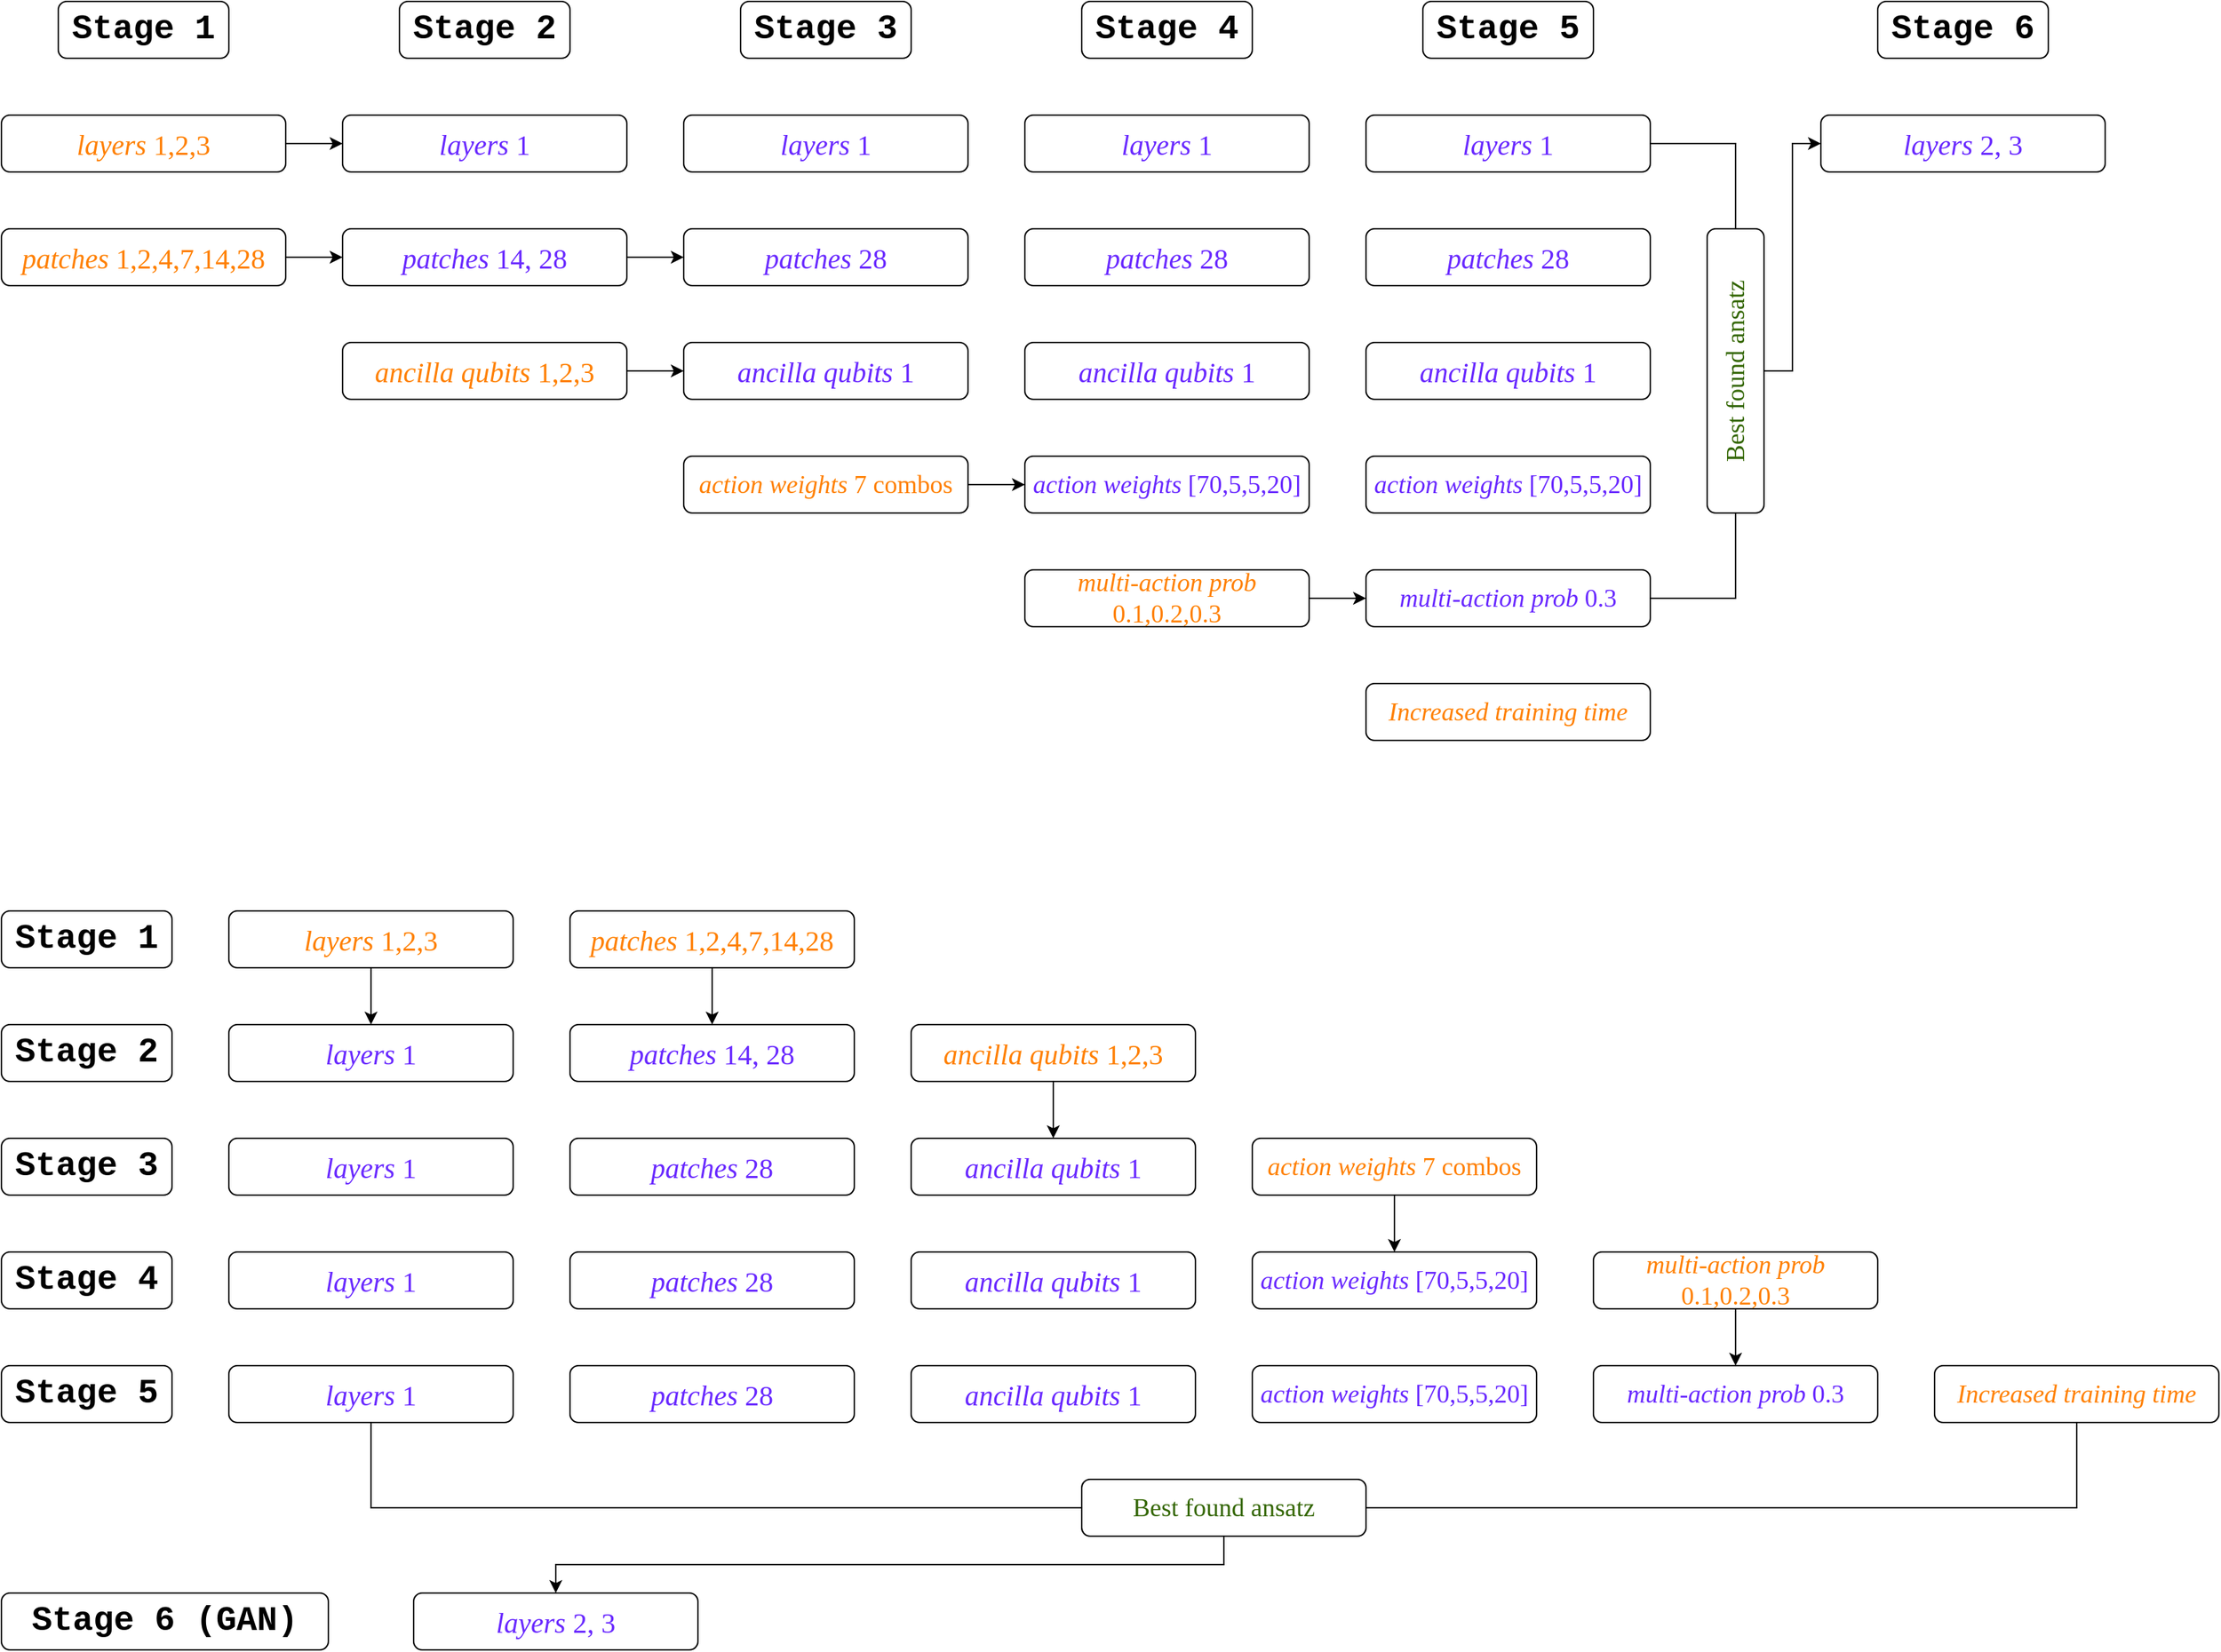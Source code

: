 <mxfile version="24.4.6" type="github">
  <diagram id="C5RBs43oDa-KdzZeNtuy" name="Page-1">
    <mxGraphModel dx="2575" dy="1406" grid="1" gridSize="10" guides="1" tooltips="1" connect="1" arrows="1" fold="1" page="1" pageScale="1" pageWidth="827" pageHeight="1169" math="0" shadow="0">
      <root>
        <mxCell id="WIyWlLk6GJQsqaUBKTNV-0" />
        <mxCell id="WIyWlLk6GJQsqaUBKTNV-1" parent="WIyWlLk6GJQsqaUBKTNV-0" />
        <mxCell id="HijYN62Fm5v3ZXcLR0Zq-0" value="&lt;font style=&quot;font-size: 24px;&quot; face=&quot;Courier New&quot;&gt;&lt;b&gt;Stage 1&lt;/b&gt;&lt;/font&gt;" style="rounded=1;whiteSpace=wrap;html=1;" vertex="1" parent="WIyWlLk6GJQsqaUBKTNV-1">
          <mxGeometry x="80" y="40" width="120" height="40" as="geometry" />
        </mxCell>
        <mxCell id="HijYN62Fm5v3ZXcLR0Zq-1" value="&lt;font style=&quot;font-size: 24px;&quot; face=&quot;Courier New&quot;&gt;&lt;b&gt;Stage 2&lt;/b&gt;&lt;/font&gt;" style="rounded=1;whiteSpace=wrap;html=1;" vertex="1" parent="WIyWlLk6GJQsqaUBKTNV-1">
          <mxGeometry x="320" y="40" width="120" height="40" as="geometry" />
        </mxCell>
        <mxCell id="HijYN62Fm5v3ZXcLR0Zq-35" style="edgeStyle=orthogonalEdgeStyle;rounded=0;orthogonalLoop=1;jettySize=auto;html=1;entryX=0;entryY=0.5;entryDx=0;entryDy=0;" edge="1" parent="WIyWlLk6GJQsqaUBKTNV-1" source="HijYN62Fm5v3ZXcLR0Zq-2" target="HijYN62Fm5v3ZXcLR0Zq-9">
          <mxGeometry relative="1" as="geometry" />
        </mxCell>
        <mxCell id="HijYN62Fm5v3ZXcLR0Zq-2" value="&lt;font face=&quot;Georgia&quot; color=&quot;#ff8000&quot; style=&quot;font-size: 20px;&quot;&gt;&lt;i style=&quot;&quot;&gt;layers&lt;/i&gt; 1,2,3&lt;/font&gt;" style="rounded=1;whiteSpace=wrap;html=1;strokeColor=#000000;fillColor=none;" vertex="1" parent="WIyWlLk6GJQsqaUBKTNV-1">
          <mxGeometry x="40" y="120" width="200" height="40" as="geometry" />
        </mxCell>
        <mxCell id="HijYN62Fm5v3ZXcLR0Zq-36" style="edgeStyle=orthogonalEdgeStyle;rounded=0;orthogonalLoop=1;jettySize=auto;html=1;entryX=0;entryY=0.5;entryDx=0;entryDy=0;" edge="1" parent="WIyWlLk6GJQsqaUBKTNV-1" source="HijYN62Fm5v3ZXcLR0Zq-7" target="HijYN62Fm5v3ZXcLR0Zq-10">
          <mxGeometry relative="1" as="geometry" />
        </mxCell>
        <mxCell id="HijYN62Fm5v3ZXcLR0Zq-7" value="&lt;font face=&quot;Georgia&quot; color=&quot;#ff8000&quot;&gt;&lt;span style=&quot;font-size: 20px;&quot;&gt;&lt;i&gt;patches &lt;/i&gt;1,2,4,7,14,28&lt;/span&gt;&lt;/font&gt;" style="rounded=1;whiteSpace=wrap;html=1;strokeColor=#000000;fillColor=none;" vertex="1" parent="WIyWlLk6GJQsqaUBKTNV-1">
          <mxGeometry x="40" y="200" width="200" height="40" as="geometry" />
        </mxCell>
        <mxCell id="HijYN62Fm5v3ZXcLR0Zq-9" value="&lt;font color=&quot;#6929ff&quot; face=&quot;Georgia&quot; style=&quot;font-size: 20px;&quot;&gt;&lt;i style=&quot;&quot;&gt;layers&lt;/i&gt; 1&lt;/font&gt;" style="rounded=1;whiteSpace=wrap;html=1;strokeColor=#000000;fillColor=none;" vertex="1" parent="WIyWlLk6GJQsqaUBKTNV-1">
          <mxGeometry x="280" y="120" width="200" height="40" as="geometry" />
        </mxCell>
        <mxCell id="HijYN62Fm5v3ZXcLR0Zq-37" style="edgeStyle=orthogonalEdgeStyle;rounded=0;orthogonalLoop=1;jettySize=auto;html=1;entryX=0;entryY=0.5;entryDx=0;entryDy=0;" edge="1" parent="WIyWlLk6GJQsqaUBKTNV-1" source="HijYN62Fm5v3ZXcLR0Zq-10" target="HijYN62Fm5v3ZXcLR0Zq-19">
          <mxGeometry relative="1" as="geometry" />
        </mxCell>
        <mxCell id="HijYN62Fm5v3ZXcLR0Zq-10" value="&lt;i style=&quot;color: rgb(105, 41, 255); font-family: Georgia; font-size: 20px;&quot;&gt;patches&lt;/i&gt;&lt;span style=&quot;color: rgb(105, 41, 255); font-family: Georgia; font-size: 20px;&quot;&gt;&amp;nbsp;14, 28&lt;/span&gt;" style="rounded=1;whiteSpace=wrap;html=1;strokeColor=#000000;fillColor=none;" vertex="1" parent="WIyWlLk6GJQsqaUBKTNV-1">
          <mxGeometry x="280" y="200" width="200" height="40" as="geometry" />
        </mxCell>
        <mxCell id="HijYN62Fm5v3ZXcLR0Zq-13" value="&lt;font color=&quot;#6929ff&quot; face=&quot;Georgia&quot; style=&quot;font-size: 20px;&quot;&gt;&lt;i style=&quot;&quot;&gt;layers&lt;/i&gt; 1&lt;/font&gt;" style="rounded=1;whiteSpace=wrap;html=1;strokeColor=#000000;fillColor=none;" vertex="1" parent="WIyWlLk6GJQsqaUBKTNV-1">
          <mxGeometry x="520" y="120" width="200" height="40" as="geometry" />
        </mxCell>
        <mxCell id="HijYN62Fm5v3ZXcLR0Zq-14" value="&lt;font color=&quot;#6929ff&quot; face=&quot;Georgia&quot; style=&quot;font-size: 20px;&quot;&gt;&lt;i style=&quot;&quot;&gt;layers&lt;/i&gt; 1&lt;/font&gt;" style="rounded=1;whiteSpace=wrap;html=1;strokeColor=#000000;fillColor=none;" vertex="1" parent="WIyWlLk6GJQsqaUBKTNV-1">
          <mxGeometry x="760" y="120" width="200" height="40" as="geometry" />
        </mxCell>
        <mxCell id="HijYN62Fm5v3ZXcLR0Zq-15" value="&lt;font style=&quot;font-size: 24px;&quot; face=&quot;Courier New&quot;&gt;&lt;b&gt;Stage 3&lt;/b&gt;&lt;/font&gt;" style="rounded=1;whiteSpace=wrap;html=1;" vertex="1" parent="WIyWlLk6GJQsqaUBKTNV-1">
          <mxGeometry x="560" y="40" width="120" height="40" as="geometry" />
        </mxCell>
        <mxCell id="HijYN62Fm5v3ZXcLR0Zq-16" value="&lt;font style=&quot;font-size: 24px;&quot; face=&quot;Courier New&quot;&gt;&lt;b&gt;Stage 4&lt;/b&gt;&lt;/font&gt;" style="rounded=1;whiteSpace=wrap;html=1;" vertex="1" parent="WIyWlLk6GJQsqaUBKTNV-1">
          <mxGeometry x="800" y="40" width="120" height="40" as="geometry" />
        </mxCell>
        <mxCell id="HijYN62Fm5v3ZXcLR0Zq-17" value="&lt;font style=&quot;font-size: 24px;&quot; face=&quot;Courier New&quot;&gt;&lt;b&gt;Stage 5&lt;/b&gt;&lt;/font&gt;" style="rounded=1;whiteSpace=wrap;html=1;" vertex="1" parent="WIyWlLk6GJQsqaUBKTNV-1">
          <mxGeometry x="1040" y="40" width="120" height="40" as="geometry" />
        </mxCell>
        <mxCell id="HijYN62Fm5v3ZXcLR0Zq-18" value="&lt;font color=&quot;#6929ff&quot; face=&quot;Georgia&quot; style=&quot;font-size: 20px;&quot;&gt;&lt;i style=&quot;&quot;&gt;layers&lt;/i&gt; 1&lt;/font&gt;" style="rounded=1;whiteSpace=wrap;html=1;strokeColor=#000000;fillColor=none;" vertex="1" parent="WIyWlLk6GJQsqaUBKTNV-1">
          <mxGeometry x="1000" y="120" width="200" height="40" as="geometry" />
        </mxCell>
        <mxCell id="HijYN62Fm5v3ZXcLR0Zq-19" value="&lt;i style=&quot;color: rgb(105, 41, 255); font-family: Georgia; font-size: 20px;&quot;&gt;patches&lt;/i&gt;&lt;span style=&quot;color: rgb(105, 41, 255); font-family: Georgia; font-size: 20px;&quot;&gt;&amp;nbsp;28&lt;/span&gt;" style="rounded=1;whiteSpace=wrap;html=1;strokeColor=#000000;fillColor=none;" vertex="1" parent="WIyWlLk6GJQsqaUBKTNV-1">
          <mxGeometry x="520" y="200" width="200" height="40" as="geometry" />
        </mxCell>
        <mxCell id="HijYN62Fm5v3ZXcLR0Zq-20" value="&lt;i style=&quot;color: rgb(105, 41, 255); font-family: Georgia; font-size: 20px;&quot;&gt;patches&lt;/i&gt;&lt;span style=&quot;color: rgb(105, 41, 255); font-family: Georgia; font-size: 20px;&quot;&gt;&amp;nbsp;28&lt;/span&gt;" style="rounded=1;whiteSpace=wrap;html=1;strokeColor=#000000;fillColor=none;" vertex="1" parent="WIyWlLk6GJQsqaUBKTNV-1">
          <mxGeometry x="760" y="200" width="200" height="40" as="geometry" />
        </mxCell>
        <mxCell id="HijYN62Fm5v3ZXcLR0Zq-21" value="&lt;i style=&quot;color: rgb(105, 41, 255); font-family: Georgia; font-size: 20px;&quot;&gt;patches&lt;/i&gt;&lt;span style=&quot;color: rgb(105, 41, 255); font-family: Georgia; font-size: 20px;&quot;&gt;&amp;nbsp;28&lt;/span&gt;" style="rounded=1;whiteSpace=wrap;html=1;strokeColor=#000000;fillColor=none;" vertex="1" parent="WIyWlLk6GJQsqaUBKTNV-1">
          <mxGeometry x="1000" y="200" width="200" height="40" as="geometry" />
        </mxCell>
        <mxCell id="HijYN62Fm5v3ZXcLR0Zq-38" style="edgeStyle=orthogonalEdgeStyle;rounded=0;orthogonalLoop=1;jettySize=auto;html=1;entryX=0;entryY=0.5;entryDx=0;entryDy=0;" edge="1" parent="WIyWlLk6GJQsqaUBKTNV-1" source="HijYN62Fm5v3ZXcLR0Zq-23" target="HijYN62Fm5v3ZXcLR0Zq-25">
          <mxGeometry relative="1" as="geometry" />
        </mxCell>
        <mxCell id="HijYN62Fm5v3ZXcLR0Zq-23" value="&lt;font face=&quot;Georgia&quot; color=&quot;#ff8000&quot; style=&quot;font-size: 20px;&quot;&gt;&lt;i style=&quot;&quot;&gt;ancilla&lt;/i&gt;&amp;nbsp;&lt;i&gt;qubits&lt;/i&gt; 1,2,3&lt;/font&gt;" style="rounded=1;whiteSpace=wrap;html=1;strokeColor=#000000;fillColor=none;" vertex="1" parent="WIyWlLk6GJQsqaUBKTNV-1">
          <mxGeometry x="280" y="280" width="200" height="40" as="geometry" />
        </mxCell>
        <mxCell id="HijYN62Fm5v3ZXcLR0Zq-25" value="&lt;font color=&quot;#6929ff&quot; face=&quot;Georgia&quot; style=&quot;font-size: 20px;&quot;&gt;&lt;i style=&quot;&quot;&gt;ancilla qubits&lt;/i&gt; 1&lt;/font&gt;" style="rounded=1;whiteSpace=wrap;html=1;strokeColor=#000000;fillColor=none;" vertex="1" parent="WIyWlLk6GJQsqaUBKTNV-1">
          <mxGeometry x="520" y="280" width="200" height="40" as="geometry" />
        </mxCell>
        <mxCell id="HijYN62Fm5v3ZXcLR0Zq-26" value="&lt;font color=&quot;#6929ff&quot; face=&quot;Georgia&quot; style=&quot;font-size: 20px;&quot;&gt;&lt;i style=&quot;&quot;&gt;ancilla qubits&lt;/i&gt; 1&lt;/font&gt;" style="rounded=1;whiteSpace=wrap;html=1;strokeColor=#000000;fillColor=none;" vertex="1" parent="WIyWlLk6GJQsqaUBKTNV-1">
          <mxGeometry x="1000" y="280" width="200" height="40" as="geometry" />
        </mxCell>
        <mxCell id="HijYN62Fm5v3ZXcLR0Zq-27" value="&lt;font color=&quot;#6929ff&quot; face=&quot;Georgia&quot; style=&quot;font-size: 20px;&quot;&gt;&lt;i style=&quot;&quot;&gt;ancilla qubits&lt;/i&gt; 1&lt;/font&gt;" style="rounded=1;whiteSpace=wrap;html=1;strokeColor=#000000;fillColor=none;" vertex="1" parent="WIyWlLk6GJQsqaUBKTNV-1">
          <mxGeometry x="760" y="280" width="200" height="40" as="geometry" />
        </mxCell>
        <mxCell id="HijYN62Fm5v3ZXcLR0Zq-39" style="edgeStyle=orthogonalEdgeStyle;rounded=0;orthogonalLoop=1;jettySize=auto;html=1;exitX=1;exitY=0.5;exitDx=0;exitDy=0;entryX=0;entryY=0.5;entryDx=0;entryDy=0;" edge="1" parent="WIyWlLk6GJQsqaUBKTNV-1" source="HijYN62Fm5v3ZXcLR0Zq-28" target="HijYN62Fm5v3ZXcLR0Zq-29">
          <mxGeometry relative="1" as="geometry" />
        </mxCell>
        <mxCell id="HijYN62Fm5v3ZXcLR0Zq-28" value="&lt;font face=&quot;Georgia&quot; color=&quot;#ff8000&quot; style=&quot;font-size: 18px;&quot;&gt;&lt;i style=&quot;&quot;&gt;action weights &lt;/i&gt;7 combos&lt;/font&gt;" style="rounded=1;whiteSpace=wrap;html=1;strokeColor=#000000;fillColor=none;" vertex="1" parent="WIyWlLk6GJQsqaUBKTNV-1">
          <mxGeometry x="520" y="360" width="200" height="40" as="geometry" />
        </mxCell>
        <mxCell id="HijYN62Fm5v3ZXcLR0Zq-29" value="&lt;font style=&quot;font-size: 18px;&quot;&gt;&lt;font face=&quot;Georgia&quot; color=&quot;#6929ff&quot;&gt;&lt;i style=&quot;&quot;&gt;action weights &lt;/i&gt;[70,5,5,20&lt;/font&gt;&lt;span style=&quot;color: rgb(105, 41, 255); font-family: Georgia; background-color: initial;&quot;&gt;]&lt;/span&gt;&lt;/font&gt;" style="rounded=1;whiteSpace=wrap;html=1;strokeColor=#000000;fillColor=none;" vertex="1" parent="WIyWlLk6GJQsqaUBKTNV-1">
          <mxGeometry x="760" y="360" width="200" height="40" as="geometry" />
        </mxCell>
        <mxCell id="HijYN62Fm5v3ZXcLR0Zq-30" value="&lt;font style=&quot;font-size: 18px;&quot;&gt;&lt;font face=&quot;Georgia&quot; color=&quot;#6929ff&quot;&gt;&lt;i style=&quot;&quot;&gt;action weights &lt;/i&gt;[70,5,5,20&lt;/font&gt;&lt;span style=&quot;color: rgb(105, 41, 255); font-family: Georgia; background-color: initial;&quot;&gt;]&lt;/span&gt;&lt;/font&gt;" style="rounded=1;whiteSpace=wrap;html=1;strokeColor=#000000;fillColor=none;" vertex="1" parent="WIyWlLk6GJQsqaUBKTNV-1">
          <mxGeometry x="1000" y="360" width="200" height="40" as="geometry" />
        </mxCell>
        <mxCell id="HijYN62Fm5v3ZXcLR0Zq-40" style="edgeStyle=orthogonalEdgeStyle;rounded=0;orthogonalLoop=1;jettySize=auto;html=1;exitX=1;exitY=0.5;exitDx=0;exitDy=0;" edge="1" parent="WIyWlLk6GJQsqaUBKTNV-1" source="HijYN62Fm5v3ZXcLR0Zq-31" target="HijYN62Fm5v3ZXcLR0Zq-33">
          <mxGeometry relative="1" as="geometry" />
        </mxCell>
        <mxCell id="HijYN62Fm5v3ZXcLR0Zq-31" value="&lt;font face=&quot;Georgia&quot; color=&quot;#ff8000&quot;&gt;&lt;span style=&quot;font-size: 18px;&quot;&gt;&lt;i&gt;multi-action prob &lt;/i&gt;0.1,0.2,0.3&lt;/span&gt;&lt;/font&gt;" style="rounded=1;whiteSpace=wrap;html=1;strokeColor=#000000;fillColor=none;" vertex="1" parent="WIyWlLk6GJQsqaUBKTNV-1">
          <mxGeometry x="760" y="440" width="200" height="40" as="geometry" />
        </mxCell>
        <mxCell id="HijYN62Fm5v3ZXcLR0Zq-33" value="&lt;font face=&quot;Georgia&quot; color=&quot;#6929ff&quot;&gt;&lt;span style=&quot;font-size: 18px;&quot;&gt;&lt;i&gt;multi-action prob &lt;/i&gt;0.3&lt;/span&gt;&lt;/font&gt;" style="rounded=1;whiteSpace=wrap;html=1;strokeColor=#000000;fillColor=none;" vertex="1" parent="WIyWlLk6GJQsqaUBKTNV-1">
          <mxGeometry x="1000" y="440" width="200" height="40" as="geometry" />
        </mxCell>
        <mxCell id="HijYN62Fm5v3ZXcLR0Zq-34" value="&lt;font face=&quot;Georgia&quot; color=&quot;#ff8000&quot;&gt;&lt;span style=&quot;font-size: 18px;&quot;&gt;&lt;i&gt;Increased training time&lt;/i&gt;&lt;/span&gt;&lt;/font&gt;" style="rounded=1;whiteSpace=wrap;html=1;strokeColor=#000000;fillColor=none;" vertex="1" parent="WIyWlLk6GJQsqaUBKTNV-1">
          <mxGeometry x="1000" y="520" width="200" height="40" as="geometry" />
        </mxCell>
        <mxCell id="HijYN62Fm5v3ZXcLR0Zq-41" value="&lt;font style=&quot;font-size: 24px;&quot; face=&quot;Courier New&quot;&gt;&lt;b&gt;Stage 6&lt;/b&gt;&lt;/font&gt;" style="rounded=1;whiteSpace=wrap;html=1;" vertex="1" parent="WIyWlLk6GJQsqaUBKTNV-1">
          <mxGeometry x="1360" y="40" width="120" height="40" as="geometry" />
        </mxCell>
        <mxCell id="HijYN62Fm5v3ZXcLR0Zq-47" style="edgeStyle=orthogonalEdgeStyle;rounded=0;orthogonalLoop=1;jettySize=auto;html=1;entryX=0;entryY=0.5;entryDx=0;entryDy=0;" edge="1" parent="WIyWlLk6GJQsqaUBKTNV-1" source="HijYN62Fm5v3ZXcLR0Zq-42" target="HijYN62Fm5v3ZXcLR0Zq-48">
          <mxGeometry relative="1" as="geometry">
            <mxPoint x="1340" y="230" as="targetPoint" />
          </mxGeometry>
        </mxCell>
        <mxCell id="HijYN62Fm5v3ZXcLR0Zq-42" value="&lt;font color=&quot;#336600&quot; style=&quot;font-size: 18px;&quot; face=&quot;Georgia&quot;&gt;Best found ansatz&lt;/font&gt;" style="rounded=1;whiteSpace=wrap;html=1;rotation=-90;" vertex="1" parent="WIyWlLk6GJQsqaUBKTNV-1">
          <mxGeometry x="1160" y="280" width="200" height="40" as="geometry" />
        </mxCell>
        <mxCell id="HijYN62Fm5v3ZXcLR0Zq-45" value="" style="endArrow=none;html=1;rounded=0;exitX=1;exitY=0.5;exitDx=0;exitDy=0;entryX=1;entryY=0.5;entryDx=0;entryDy=0;" edge="1" parent="WIyWlLk6GJQsqaUBKTNV-1" source="HijYN62Fm5v3ZXcLR0Zq-18" target="HijYN62Fm5v3ZXcLR0Zq-42">
          <mxGeometry width="50" height="50" relative="1" as="geometry">
            <mxPoint x="1370" y="320" as="sourcePoint" />
            <mxPoint x="1420" y="270" as="targetPoint" />
            <Array as="points">
              <mxPoint x="1260" y="140" />
            </Array>
          </mxGeometry>
        </mxCell>
        <mxCell id="HijYN62Fm5v3ZXcLR0Zq-46" value="" style="endArrow=none;html=1;rounded=0;exitX=1;exitY=0.5;exitDx=0;exitDy=0;entryX=0;entryY=0.5;entryDx=0;entryDy=0;" edge="1" parent="WIyWlLk6GJQsqaUBKTNV-1" source="HijYN62Fm5v3ZXcLR0Zq-33" target="HijYN62Fm5v3ZXcLR0Zq-42">
          <mxGeometry width="50" height="50" relative="1" as="geometry">
            <mxPoint x="1370" y="320" as="sourcePoint" />
            <mxPoint x="1420" y="270" as="targetPoint" />
            <Array as="points">
              <mxPoint x="1260" y="460" />
            </Array>
          </mxGeometry>
        </mxCell>
        <mxCell id="HijYN62Fm5v3ZXcLR0Zq-48" value="&lt;font color=&quot;#6929ff&quot; face=&quot;Georgia&quot; style=&quot;font-size: 20px;&quot;&gt;&lt;i style=&quot;&quot;&gt;layers&lt;/i&gt;&amp;nbsp;2, 3&lt;/font&gt;" style="rounded=1;whiteSpace=wrap;html=1;strokeColor=#000000;fillColor=none;" vertex="1" parent="WIyWlLk6GJQsqaUBKTNV-1">
          <mxGeometry x="1320" y="120" width="200" height="40" as="geometry" />
        </mxCell>
        <mxCell id="HijYN62Fm5v3ZXcLR0Zq-49" value="&lt;font style=&quot;font-size: 24px;&quot; face=&quot;Courier New&quot;&gt;&lt;b&gt;Stage 1&lt;/b&gt;&lt;/font&gt;" style="rounded=1;whiteSpace=wrap;html=1;" vertex="1" parent="WIyWlLk6GJQsqaUBKTNV-1">
          <mxGeometry x="40" y="680" width="120" height="40" as="geometry" />
        </mxCell>
        <mxCell id="HijYN62Fm5v3ZXcLR0Zq-111" style="edgeStyle=orthogonalEdgeStyle;rounded=0;orthogonalLoop=1;jettySize=auto;html=1;exitX=0.5;exitY=1;exitDx=0;exitDy=0;entryX=0.5;entryY=0;entryDx=0;entryDy=0;" edge="1" parent="WIyWlLk6GJQsqaUBKTNV-1" source="HijYN62Fm5v3ZXcLR0Zq-52" target="HijYN62Fm5v3ZXcLR0Zq-91">
          <mxGeometry relative="1" as="geometry" />
        </mxCell>
        <mxCell id="HijYN62Fm5v3ZXcLR0Zq-52" value="&lt;font face=&quot;Georgia&quot; color=&quot;#ff8000&quot; style=&quot;font-size: 20px;&quot;&gt;&lt;i style=&quot;&quot;&gt;layers&lt;/i&gt; 1,2,3&lt;/font&gt;" style="rounded=1;whiteSpace=wrap;html=1;strokeColor=#000000;fillColor=none;" vertex="1" parent="WIyWlLk6GJQsqaUBKTNV-1">
          <mxGeometry x="200" y="680" width="200" height="40" as="geometry" />
        </mxCell>
        <mxCell id="HijYN62Fm5v3ZXcLR0Zq-112" style="edgeStyle=orthogonalEdgeStyle;rounded=0;orthogonalLoop=1;jettySize=auto;html=1;exitX=0.5;exitY=1;exitDx=0;exitDy=0;entryX=0.5;entryY=0;entryDx=0;entryDy=0;" edge="1" parent="WIyWlLk6GJQsqaUBKTNV-1" source="HijYN62Fm5v3ZXcLR0Zq-54" target="HijYN62Fm5v3ZXcLR0Zq-92">
          <mxGeometry relative="1" as="geometry" />
        </mxCell>
        <mxCell id="HijYN62Fm5v3ZXcLR0Zq-54" value="&lt;font face=&quot;Georgia&quot; color=&quot;#ff8000&quot;&gt;&lt;span style=&quot;font-size: 20px;&quot;&gt;&lt;i&gt;patches &lt;/i&gt;1,2,4,7,14,28&lt;/span&gt;&lt;/font&gt;" style="rounded=1;whiteSpace=wrap;html=1;strokeColor=#000000;fillColor=none;" vertex="1" parent="WIyWlLk6GJQsqaUBKTNV-1">
          <mxGeometry x="440" y="680" width="200" height="40" as="geometry" />
        </mxCell>
        <mxCell id="HijYN62Fm5v3ZXcLR0Zq-86" value="&lt;font style=&quot;font-size: 24px;&quot; face=&quot;Courier New&quot;&gt;&lt;b&gt;Stage 2&lt;/b&gt;&lt;/font&gt;" style="rounded=1;whiteSpace=wrap;html=1;" vertex="1" parent="WIyWlLk6GJQsqaUBKTNV-1">
          <mxGeometry x="40" y="760" width="120" height="40" as="geometry" />
        </mxCell>
        <mxCell id="HijYN62Fm5v3ZXcLR0Zq-87" value="&lt;font style=&quot;font-size: 24px;&quot; face=&quot;Courier New&quot;&gt;&lt;b&gt;Stage 3&lt;/b&gt;&lt;/font&gt;" style="rounded=1;whiteSpace=wrap;html=1;" vertex="1" parent="WIyWlLk6GJQsqaUBKTNV-1">
          <mxGeometry x="40" y="840" width="120" height="40" as="geometry" />
        </mxCell>
        <mxCell id="HijYN62Fm5v3ZXcLR0Zq-88" value="&lt;font style=&quot;font-size: 24px;&quot; face=&quot;Courier New&quot;&gt;&lt;b&gt;Stage 4&lt;/b&gt;&lt;/font&gt;" style="rounded=1;whiteSpace=wrap;html=1;" vertex="1" parent="WIyWlLk6GJQsqaUBKTNV-1">
          <mxGeometry x="40" y="920" width="120" height="40" as="geometry" />
        </mxCell>
        <mxCell id="HijYN62Fm5v3ZXcLR0Zq-89" value="&lt;font style=&quot;font-size: 24px;&quot; face=&quot;Courier New&quot;&gt;&lt;b&gt;Stage 5&lt;/b&gt;&lt;/font&gt;" style="rounded=1;whiteSpace=wrap;html=1;" vertex="1" parent="WIyWlLk6GJQsqaUBKTNV-1">
          <mxGeometry x="40" y="1000" width="120" height="40" as="geometry" />
        </mxCell>
        <mxCell id="HijYN62Fm5v3ZXcLR0Zq-91" value="&lt;font color=&quot;#6929ff&quot; face=&quot;Georgia&quot; style=&quot;font-size: 20px;&quot;&gt;&lt;i style=&quot;&quot;&gt;layers&lt;/i&gt; 1&lt;/font&gt;" style="rounded=1;whiteSpace=wrap;html=1;strokeColor=#000000;fillColor=none;" vertex="1" parent="WIyWlLk6GJQsqaUBKTNV-1">
          <mxGeometry x="200" y="760" width="200" height="40" as="geometry" />
        </mxCell>
        <mxCell id="HijYN62Fm5v3ZXcLR0Zq-92" value="&lt;i style=&quot;color: rgb(105, 41, 255); font-family: Georgia; font-size: 20px;&quot;&gt;patches&lt;/i&gt;&lt;span style=&quot;color: rgb(105, 41, 255); font-family: Georgia; font-size: 20px;&quot;&gt;&amp;nbsp;14, 28&lt;/span&gt;" style="rounded=1;whiteSpace=wrap;html=1;strokeColor=#000000;fillColor=none;" vertex="1" parent="WIyWlLk6GJQsqaUBKTNV-1">
          <mxGeometry x="440" y="760" width="200" height="40" as="geometry" />
        </mxCell>
        <mxCell id="HijYN62Fm5v3ZXcLR0Zq-113" style="edgeStyle=orthogonalEdgeStyle;rounded=0;orthogonalLoop=1;jettySize=auto;html=1;exitX=0.5;exitY=1;exitDx=0;exitDy=0;entryX=0.5;entryY=0;entryDx=0;entryDy=0;" edge="1" parent="WIyWlLk6GJQsqaUBKTNV-1" source="HijYN62Fm5v3ZXcLR0Zq-93" target="HijYN62Fm5v3ZXcLR0Zq-96">
          <mxGeometry relative="1" as="geometry" />
        </mxCell>
        <mxCell id="HijYN62Fm5v3ZXcLR0Zq-93" value="&lt;font face=&quot;Georgia&quot; color=&quot;#ff8000&quot; style=&quot;font-size: 20px;&quot;&gt;&lt;i style=&quot;&quot;&gt;ancilla&lt;/i&gt;&amp;nbsp;&lt;i&gt;qubits&lt;/i&gt; 1,2,3&lt;/font&gt;" style="rounded=1;whiteSpace=wrap;html=1;strokeColor=#000000;fillColor=none;" vertex="1" parent="WIyWlLk6GJQsqaUBKTNV-1">
          <mxGeometry x="680" y="760" width="200" height="40" as="geometry" />
        </mxCell>
        <mxCell id="HijYN62Fm5v3ZXcLR0Zq-94" value="&lt;font color=&quot;#6929ff&quot; face=&quot;Georgia&quot; style=&quot;font-size: 20px;&quot;&gt;&lt;i style=&quot;&quot;&gt;layers&lt;/i&gt; 1&lt;/font&gt;" style="rounded=1;whiteSpace=wrap;html=1;strokeColor=#000000;fillColor=none;" vertex="1" parent="WIyWlLk6GJQsqaUBKTNV-1">
          <mxGeometry x="200" y="840" width="200" height="40" as="geometry" />
        </mxCell>
        <mxCell id="HijYN62Fm5v3ZXcLR0Zq-95" value="&lt;i style=&quot;color: rgb(105, 41, 255); font-family: Georgia; font-size: 20px;&quot;&gt;patches&lt;/i&gt;&lt;span style=&quot;color: rgb(105, 41, 255); font-family: Georgia; font-size: 20px;&quot;&gt;&amp;nbsp;28&lt;/span&gt;" style="rounded=1;whiteSpace=wrap;html=1;strokeColor=#000000;fillColor=none;" vertex="1" parent="WIyWlLk6GJQsqaUBKTNV-1">
          <mxGeometry x="440" y="840" width="200" height="40" as="geometry" />
        </mxCell>
        <mxCell id="HijYN62Fm5v3ZXcLR0Zq-96" value="&lt;font color=&quot;#6929ff&quot; face=&quot;Georgia&quot; style=&quot;font-size: 20px;&quot;&gt;&lt;i style=&quot;&quot;&gt;ancilla qubits&lt;/i&gt; 1&lt;/font&gt;" style="rounded=1;whiteSpace=wrap;html=1;strokeColor=#000000;fillColor=none;" vertex="1" parent="WIyWlLk6GJQsqaUBKTNV-1">
          <mxGeometry x="680" y="840" width="200" height="40" as="geometry" />
        </mxCell>
        <mxCell id="HijYN62Fm5v3ZXcLR0Zq-114" style="edgeStyle=orthogonalEdgeStyle;rounded=0;orthogonalLoop=1;jettySize=auto;html=1;exitX=0.5;exitY=1;exitDx=0;exitDy=0;entryX=0.5;entryY=0;entryDx=0;entryDy=0;" edge="1" parent="WIyWlLk6GJQsqaUBKTNV-1" source="HijYN62Fm5v3ZXcLR0Zq-97" target="HijYN62Fm5v3ZXcLR0Zq-101">
          <mxGeometry relative="1" as="geometry" />
        </mxCell>
        <mxCell id="HijYN62Fm5v3ZXcLR0Zq-97" value="&lt;font face=&quot;Georgia&quot; color=&quot;#ff8000&quot; style=&quot;font-size: 18px;&quot;&gt;&lt;i style=&quot;&quot;&gt;action weights &lt;/i&gt;7 combos&lt;/font&gt;" style="rounded=1;whiteSpace=wrap;html=1;strokeColor=#000000;fillColor=none;" vertex="1" parent="WIyWlLk6GJQsqaUBKTNV-1">
          <mxGeometry x="920" y="840" width="200" height="40" as="geometry" />
        </mxCell>
        <mxCell id="HijYN62Fm5v3ZXcLR0Zq-98" value="&lt;font color=&quot;#6929ff&quot; face=&quot;Georgia&quot; style=&quot;font-size: 20px;&quot;&gt;&lt;i style=&quot;&quot;&gt;layers&lt;/i&gt; 1&lt;/font&gt;" style="rounded=1;whiteSpace=wrap;html=1;strokeColor=#000000;fillColor=none;" vertex="1" parent="WIyWlLk6GJQsqaUBKTNV-1">
          <mxGeometry x="200" y="920" width="200" height="40" as="geometry" />
        </mxCell>
        <mxCell id="HijYN62Fm5v3ZXcLR0Zq-99" value="&lt;i style=&quot;color: rgb(105, 41, 255); font-family: Georgia; font-size: 20px;&quot;&gt;patches&lt;/i&gt;&lt;span style=&quot;color: rgb(105, 41, 255); font-family: Georgia; font-size: 20px;&quot;&gt;&amp;nbsp;28&lt;/span&gt;" style="rounded=1;whiteSpace=wrap;html=1;strokeColor=#000000;fillColor=none;" vertex="1" parent="WIyWlLk6GJQsqaUBKTNV-1">
          <mxGeometry x="440" y="920" width="200" height="40" as="geometry" />
        </mxCell>
        <mxCell id="HijYN62Fm5v3ZXcLR0Zq-100" value="&lt;font color=&quot;#6929ff&quot; face=&quot;Georgia&quot; style=&quot;font-size: 20px;&quot;&gt;&lt;i style=&quot;&quot;&gt;ancilla qubits&lt;/i&gt; 1&lt;/font&gt;" style="rounded=1;whiteSpace=wrap;html=1;strokeColor=#000000;fillColor=none;" vertex="1" parent="WIyWlLk6GJQsqaUBKTNV-1">
          <mxGeometry x="680" y="920" width="200" height="40" as="geometry" />
        </mxCell>
        <mxCell id="HijYN62Fm5v3ZXcLR0Zq-101" value="&lt;font style=&quot;font-size: 18px;&quot;&gt;&lt;font face=&quot;Georgia&quot; color=&quot;#6929ff&quot;&gt;&lt;i style=&quot;&quot;&gt;action weights &lt;/i&gt;[70,5,5,20&lt;/font&gt;&lt;span style=&quot;color: rgb(105, 41, 255); font-family: Georgia; background-color: initial;&quot;&gt;]&lt;/span&gt;&lt;/font&gt;" style="rounded=1;whiteSpace=wrap;html=1;strokeColor=#000000;fillColor=none;" vertex="1" parent="WIyWlLk6GJQsqaUBKTNV-1">
          <mxGeometry x="920" y="920" width="200" height="40" as="geometry" />
        </mxCell>
        <mxCell id="HijYN62Fm5v3ZXcLR0Zq-115" style="edgeStyle=orthogonalEdgeStyle;rounded=0;orthogonalLoop=1;jettySize=auto;html=1;exitX=0.5;exitY=1;exitDx=0;exitDy=0;entryX=0.5;entryY=0;entryDx=0;entryDy=0;" edge="1" parent="WIyWlLk6GJQsqaUBKTNV-1" source="HijYN62Fm5v3ZXcLR0Zq-102" target="HijYN62Fm5v3ZXcLR0Zq-107">
          <mxGeometry relative="1" as="geometry" />
        </mxCell>
        <mxCell id="HijYN62Fm5v3ZXcLR0Zq-102" value="&lt;font face=&quot;Georgia&quot; color=&quot;#ff8000&quot;&gt;&lt;span style=&quot;font-size: 18px;&quot;&gt;&lt;i&gt;multi-action prob &lt;/i&gt;0.1,0.2,0.3&lt;/span&gt;&lt;/font&gt;" style="rounded=1;whiteSpace=wrap;html=1;strokeColor=#000000;fillColor=none;" vertex="1" parent="WIyWlLk6GJQsqaUBKTNV-1">
          <mxGeometry x="1160" y="920" width="200" height="40" as="geometry" />
        </mxCell>
        <mxCell id="HijYN62Fm5v3ZXcLR0Zq-103" value="&lt;font color=&quot;#6929ff&quot; face=&quot;Georgia&quot; style=&quot;font-size: 20px;&quot;&gt;&lt;i style=&quot;&quot;&gt;layers&lt;/i&gt; 1&lt;/font&gt;" style="rounded=1;whiteSpace=wrap;html=1;strokeColor=#000000;fillColor=none;" vertex="1" parent="WIyWlLk6GJQsqaUBKTNV-1">
          <mxGeometry x="200" y="1000" width="200" height="40" as="geometry" />
        </mxCell>
        <mxCell id="HijYN62Fm5v3ZXcLR0Zq-104" value="&lt;i style=&quot;color: rgb(105, 41, 255); font-family: Georgia; font-size: 20px;&quot;&gt;patches&lt;/i&gt;&lt;span style=&quot;color: rgb(105, 41, 255); font-family: Georgia; font-size: 20px;&quot;&gt;&amp;nbsp;28&lt;/span&gt;" style="rounded=1;whiteSpace=wrap;html=1;strokeColor=#000000;fillColor=none;" vertex="1" parent="WIyWlLk6GJQsqaUBKTNV-1">
          <mxGeometry x="440" y="1000" width="200" height="40" as="geometry" />
        </mxCell>
        <mxCell id="HijYN62Fm5v3ZXcLR0Zq-105" value="&lt;font color=&quot;#6929ff&quot; face=&quot;Georgia&quot; style=&quot;font-size: 20px;&quot;&gt;&lt;i style=&quot;&quot;&gt;ancilla qubits&lt;/i&gt; 1&lt;/font&gt;" style="rounded=1;whiteSpace=wrap;html=1;strokeColor=#000000;fillColor=none;" vertex="1" parent="WIyWlLk6GJQsqaUBKTNV-1">
          <mxGeometry x="680" y="1000" width="200" height="40" as="geometry" />
        </mxCell>
        <mxCell id="HijYN62Fm5v3ZXcLR0Zq-106" value="&lt;font style=&quot;font-size: 18px;&quot;&gt;&lt;font face=&quot;Georgia&quot; color=&quot;#6929ff&quot;&gt;&lt;i style=&quot;&quot;&gt;action weights &lt;/i&gt;[70,5,5,20&lt;/font&gt;&lt;span style=&quot;color: rgb(105, 41, 255); font-family: Georgia; background-color: initial;&quot;&gt;]&lt;/span&gt;&lt;/font&gt;" style="rounded=1;whiteSpace=wrap;html=1;strokeColor=#000000;fillColor=none;" vertex="1" parent="WIyWlLk6GJQsqaUBKTNV-1">
          <mxGeometry x="920" y="1000" width="200" height="40" as="geometry" />
        </mxCell>
        <mxCell id="HijYN62Fm5v3ZXcLR0Zq-107" value="&lt;font face=&quot;Georgia&quot; color=&quot;#6929ff&quot;&gt;&lt;span style=&quot;font-size: 18px;&quot;&gt;&lt;i&gt;multi-action prob &lt;/i&gt;0.3&lt;/span&gt;&lt;/font&gt;" style="rounded=1;whiteSpace=wrap;html=1;strokeColor=#000000;fillColor=none;" vertex="1" parent="WIyWlLk6GJQsqaUBKTNV-1">
          <mxGeometry x="1160" y="1000" width="200" height="40" as="geometry" />
        </mxCell>
        <mxCell id="HijYN62Fm5v3ZXcLR0Zq-108" value="&lt;font face=&quot;Georgia&quot; color=&quot;#ff8000&quot;&gt;&lt;span style=&quot;font-size: 18px;&quot;&gt;&lt;i&gt;Increased training time&lt;/i&gt;&lt;/span&gt;&lt;/font&gt;" style="rounded=1;whiteSpace=wrap;html=1;strokeColor=#000000;fillColor=none;" vertex="1" parent="WIyWlLk6GJQsqaUBKTNV-1">
          <mxGeometry x="1400" y="1000" width="200" height="40" as="geometry" />
        </mxCell>
        <mxCell id="HijYN62Fm5v3ZXcLR0Zq-119" style="edgeStyle=orthogonalEdgeStyle;rounded=0;orthogonalLoop=1;jettySize=auto;html=1;exitX=0.5;exitY=1;exitDx=0;exitDy=0;entryX=0.5;entryY=0;entryDx=0;entryDy=0;" edge="1" parent="WIyWlLk6GJQsqaUBKTNV-1" source="HijYN62Fm5v3ZXcLR0Zq-109" target="HijYN62Fm5v3ZXcLR0Zq-110">
          <mxGeometry relative="1" as="geometry" />
        </mxCell>
        <mxCell id="HijYN62Fm5v3ZXcLR0Zq-109" value="&lt;font color=&quot;#336600&quot; style=&quot;font-size: 18px;&quot; face=&quot;Georgia&quot;&gt;Best found ansatz&lt;/font&gt;" style="rounded=1;whiteSpace=wrap;html=1;rotation=0;" vertex="1" parent="WIyWlLk6GJQsqaUBKTNV-1">
          <mxGeometry x="800" y="1080" width="200" height="40" as="geometry" />
        </mxCell>
        <mxCell id="HijYN62Fm5v3ZXcLR0Zq-110" value="&lt;font color=&quot;#6929ff&quot; face=&quot;Georgia&quot; style=&quot;font-size: 20px;&quot;&gt;&lt;i style=&quot;&quot;&gt;layers&lt;/i&gt;&amp;nbsp;2, 3&lt;/font&gt;" style="rounded=1;whiteSpace=wrap;html=1;strokeColor=#000000;fillColor=none;" vertex="1" parent="WIyWlLk6GJQsqaUBKTNV-1">
          <mxGeometry x="330" y="1160" width="200" height="40" as="geometry" />
        </mxCell>
        <mxCell id="HijYN62Fm5v3ZXcLR0Zq-116" value="" style="endArrow=none;html=1;rounded=0;exitX=0.5;exitY=1;exitDx=0;exitDy=0;entryX=0;entryY=0.5;entryDx=0;entryDy=0;" edge="1" parent="WIyWlLk6GJQsqaUBKTNV-1" source="HijYN62Fm5v3ZXcLR0Zq-103" target="HijYN62Fm5v3ZXcLR0Zq-109">
          <mxGeometry width="50" height="50" relative="1" as="geometry">
            <mxPoint x="970" y="1010" as="sourcePoint" />
            <mxPoint x="1020" y="960" as="targetPoint" />
            <Array as="points">
              <mxPoint x="300" y="1100" />
            </Array>
          </mxGeometry>
        </mxCell>
        <mxCell id="HijYN62Fm5v3ZXcLR0Zq-118" value="" style="endArrow=none;html=1;rounded=0;exitX=1;exitY=0.5;exitDx=0;exitDy=0;entryX=0.5;entryY=1;entryDx=0;entryDy=0;" edge="1" parent="WIyWlLk6GJQsqaUBKTNV-1" source="HijYN62Fm5v3ZXcLR0Zq-109" target="HijYN62Fm5v3ZXcLR0Zq-108">
          <mxGeometry width="50" height="50" relative="1" as="geometry">
            <mxPoint x="970" y="1010" as="sourcePoint" />
            <mxPoint x="1020" y="960" as="targetPoint" />
            <Array as="points">
              <mxPoint x="1500" y="1100" />
            </Array>
          </mxGeometry>
        </mxCell>
        <mxCell id="HijYN62Fm5v3ZXcLR0Zq-120" value="&lt;font face=&quot;Courier New&quot; style=&quot;font-size: 24px;&quot;&gt;&lt;b&gt;Stage 6 (GAN)&lt;/b&gt;&lt;/font&gt;" style="rounded=1;whiteSpace=wrap;html=1;" vertex="1" parent="WIyWlLk6GJQsqaUBKTNV-1">
          <mxGeometry x="40" y="1160" width="230" height="40" as="geometry" />
        </mxCell>
      </root>
    </mxGraphModel>
  </diagram>
</mxfile>
